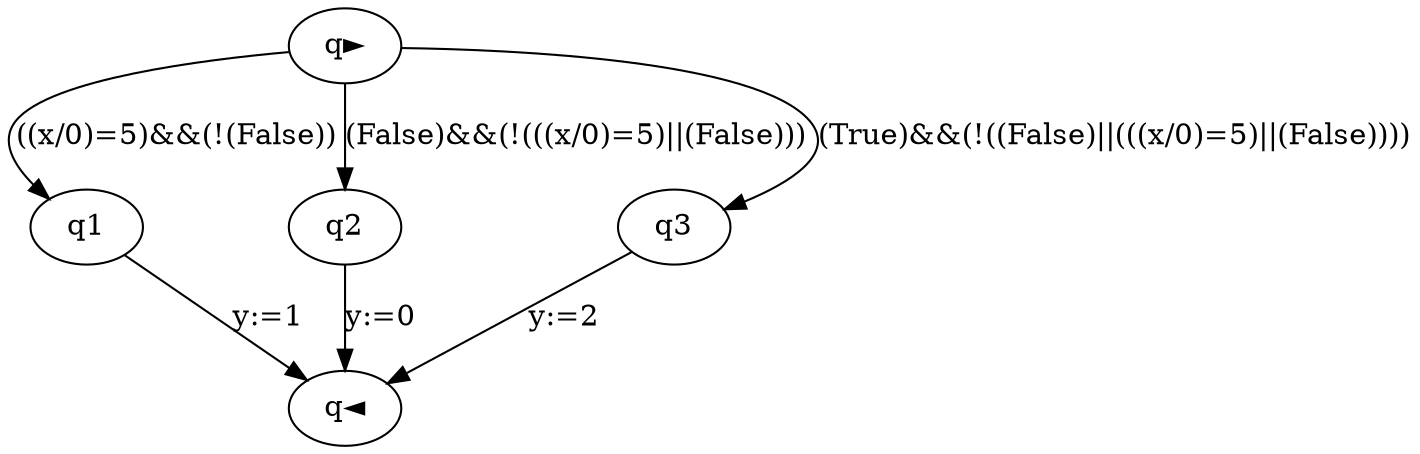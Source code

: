 strict digraph {
q► -> q1[label="((x/0)=5)&&(!(False))"];
q1 -> q◄[label="y:=1"];
q► -> q2[label="(False)&&(!(((x/0)=5)||(False)))"];
q2 -> q◄[label="y:=0"];
q► -> q3[label="(True)&&(!((False)||(((x/0)=5)||(False))))"];
q3 -> q◄[label="y:=2"];
}
